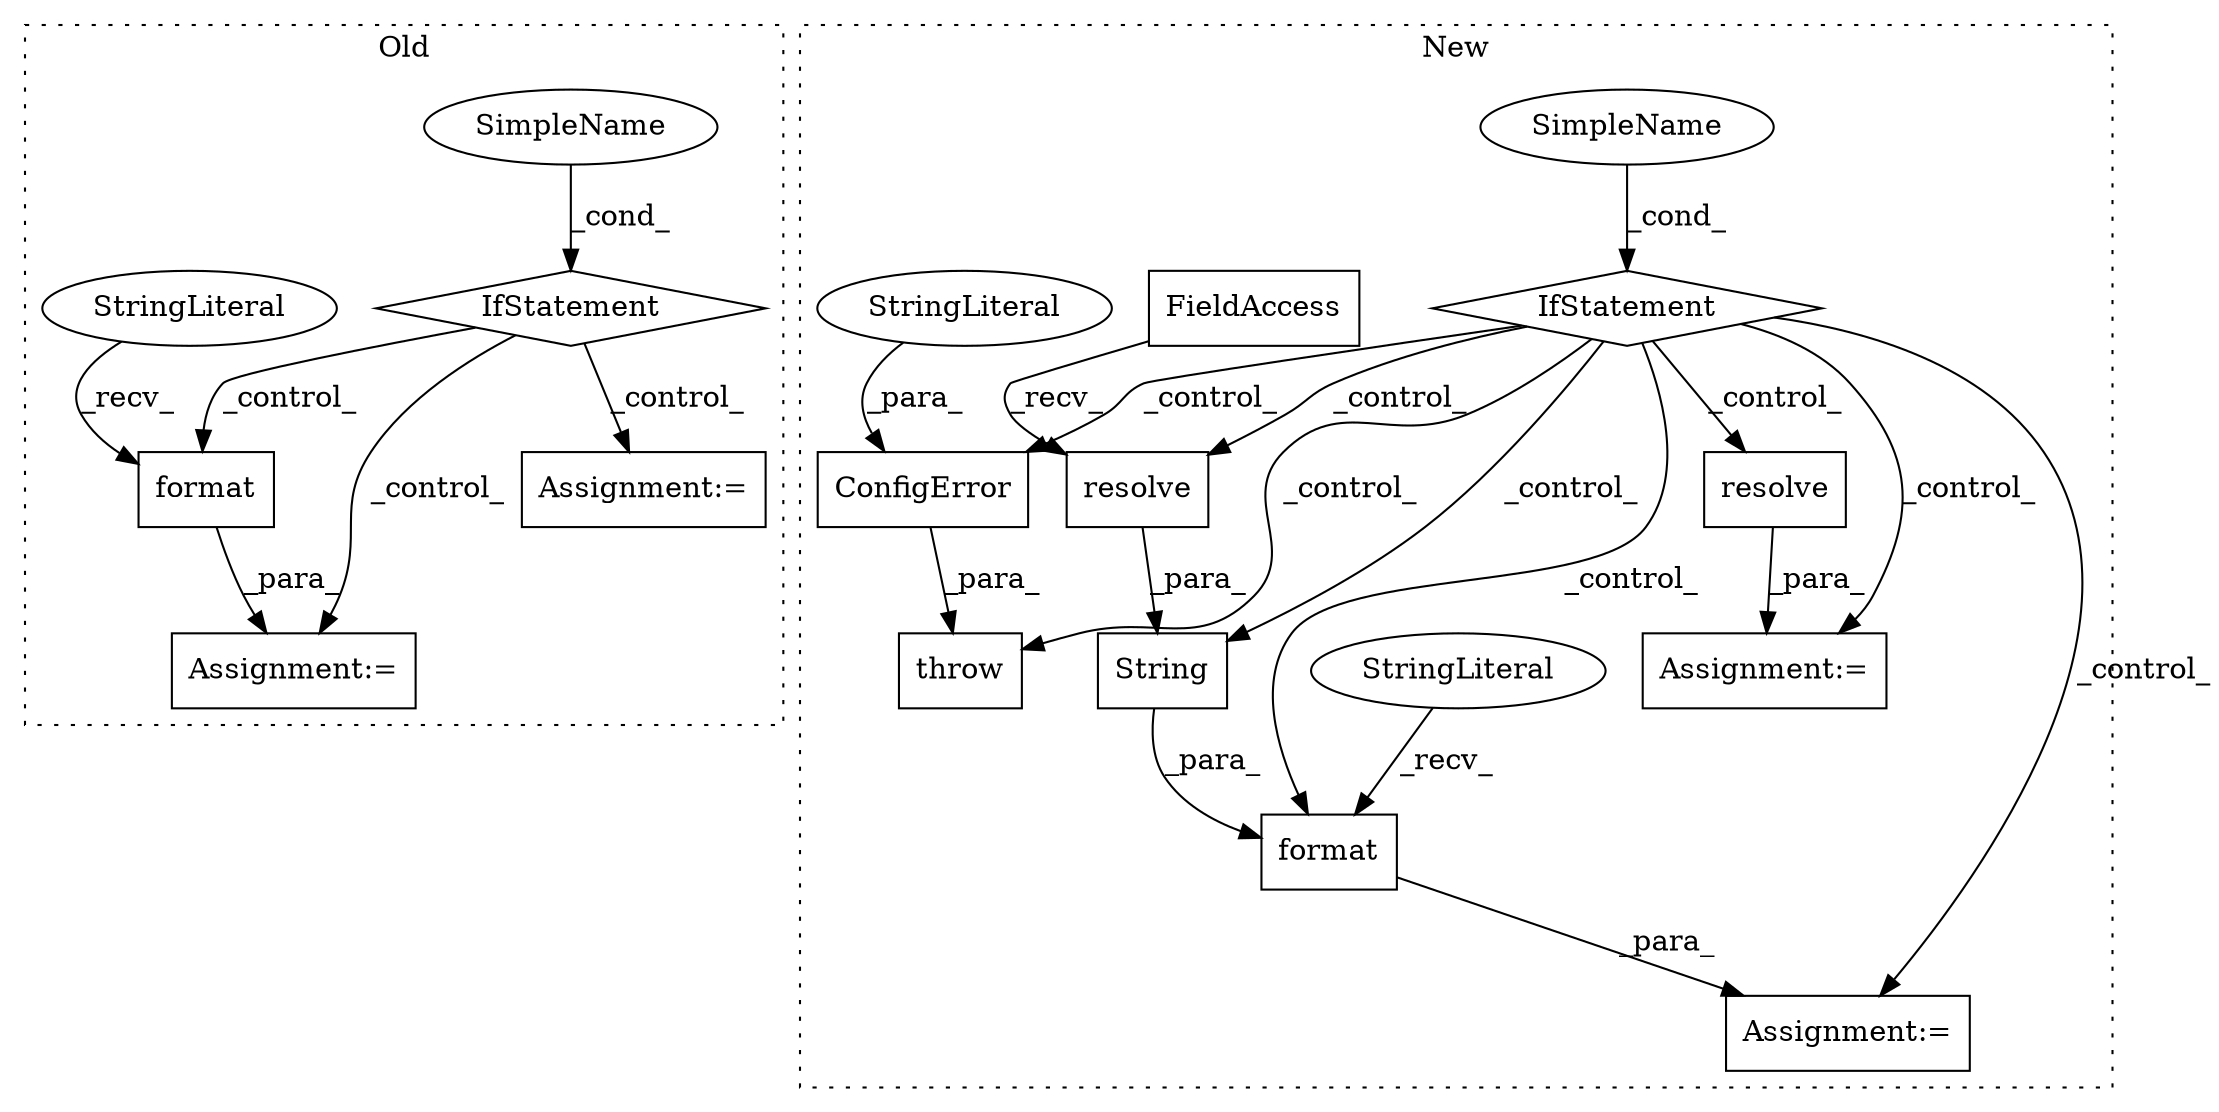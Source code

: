 digraph G {
subgraph cluster0 {
1 [label="IfStatement" a="25" s="6255,6281" l="4,2" shape="diamond"];
4 [label="Assignment:=" a="7" s="6373" l="1" shape="box"];
5 [label="SimpleName" a="42" s="" l="" shape="ellipse"];
13 [label="format" a="32" s="6385,6420" l="7,1" shape="box"];
14 [label="StringLiteral" a="45" s="6374" l="10" shape="ellipse"];
18 [label="Assignment:=" a="7" s="6299" l="1" shape="box"];
label = "Old";
style="dotted";
}
subgraph cluster1 {
2 [label="resolve" a="32" s="6747" l="9" shape="box"];
3 [label="Assignment:=" a="7" s="6703" l="1" shape="box"];
6 [label="IfStatement" a="25" s="6540,6610" l="4,2" shape="diamond"];
7 [label="SimpleName" a="42" s="" l="" shape="ellipse"];
8 [label="throw" a="53" s="6620" l="6" shape="box"];
9 [label="ConfigError" a="32" s="6626,6672" l="12,1" shape="box"];
10 [label="resolve" a="32" s="6816" l="9" shape="box"];
11 [label="format" a="32" s="6787,6826" l="7,1" shape="box"];
12 [label="String" a="32" s="6794,6825" l="7,1" shape="box"];
15 [label="StringLiteral" a="45" s="6638" l="34" shape="ellipse"];
16 [label="StringLiteral" a="45" s="6779" l="7" shape="ellipse"];
17 [label="FieldAccess" a="22" s="6801" l="14" shape="box"];
19 [label="Assignment:=" a="7" s="6778" l="1" shape="box"];
label = "New";
style="dotted";
}
1 -> 4 [label="_control_"];
1 -> 18 [label="_control_"];
1 -> 13 [label="_control_"];
2 -> 3 [label="_para_"];
5 -> 1 [label="_cond_"];
6 -> 2 [label="_control_"];
6 -> 11 [label="_control_"];
6 -> 3 [label="_control_"];
6 -> 12 [label="_control_"];
6 -> 8 [label="_control_"];
6 -> 9 [label="_control_"];
6 -> 10 [label="_control_"];
6 -> 19 [label="_control_"];
7 -> 6 [label="_cond_"];
9 -> 8 [label="_para_"];
10 -> 12 [label="_para_"];
11 -> 19 [label="_para_"];
12 -> 11 [label="_para_"];
13 -> 4 [label="_para_"];
14 -> 13 [label="_recv_"];
15 -> 9 [label="_para_"];
16 -> 11 [label="_recv_"];
17 -> 10 [label="_recv_"];
}